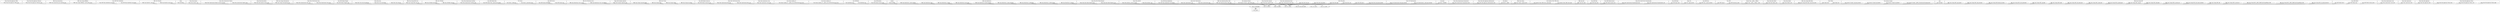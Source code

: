 digraph {
graph [overlap=false]
subgraph cluster_Moose_Meta_Role_Application_ToRole {
	label="Moose::Meta::Role::Application::ToRole";
	"Moose::Meta::Role::Application::ToRole::meta";
}
subgraph cluster_Moose_Meta_Role_Application_ToInstance {
	label="Moose::Meta::Role::Application::ToInstance";
	"Moose::Meta::Role::Application::ToInstance::meta";
}
subgraph cluster_DBIx_Class_AccessorGroup {
	label="DBIx::Class::AccessorGroup";
	"DBIx::Class::AccessorGroup::get_component_class";
}
subgraph cluster_DBIx_Class_Storage_DBIHacks {
	label="DBIx::Class::Storage::DBIHacks";
	"DBIx::Class::Storage::DBIHacks::_resolve_ident_sources";
}
subgraph cluster_Class_MOP_Mixin_HasMethods {
	label="Class::MOP::Mixin::HasMethods";
	"Class::MOP::Mixin::HasMethods::add_method";
	"Class::MOP::Mixin::HasMethods::get_method";
}
subgraph cluster_DBIx_Class_ResultSet {
	label="DBIx::Class::ResultSet";
	"DBIx::Class::ResultSet::result_source";
	"DBIx::Class::ResultSet::_result_class";
}
subgraph cluster_Moose {
	label="Moose";
	"Moose::BEGIN@13";
}
subgraph cluster_Moose_Meta_Instance {
	label="Moose::Meta::Instance";
	"Moose::Meta::Instance::_new";
}
subgraph cluster_Moose_Meta_TypeConstraint_Registry {
	label="Moose::Meta::TypeConstraint::Registry";
	"Moose::Meta::TypeConstraint::Registry::meta";
	"Moose::Meta::TypeConstraint::Registry::add_type_constraint";
}
subgraph cluster_Moose_Meta_Role_Attribute {
	label="Moose::Meta::Role::Attribute";
	"Moose::Meta::Role::Attribute::attach_to_role";
}
subgraph cluster_DBIx_Class_Storage_TxnScopeGuard {
	label="DBIx::Class::Storage::TxnScopeGuard";
	"DBIx::Class::Storage::TxnScopeGuard::new";
}
subgraph cluster_Moose_Meta_TypeConstraint_Class {
	label="Moose::Meta::TypeConstraint::Class";
	"Moose::Meta::TypeConstraint::Class::meta";
	"Moose::Meta::TypeConstraint::Class::_new";
}
subgraph cluster_Class_MOP_Method_Wrapped {
	label="Class::MOP::Method::Wrapped";
	"Class::MOP::Method::Wrapped::wrap";
}
subgraph cluster_Moose_Meta_Class {
	label="Moose::Meta::Class";
	"Moose::Meta::Class::add_role";
	"Moose::Meta::Class::add_attribute";
	"Moose::Meta::Class::add_role_application";
}
subgraph cluster_DBIx_Class_Storage_DBI_Cursor {
	label="DBIx::Class::Storage::DBI::Cursor";
	"DBIx::Class::Storage::DBI::Cursor::sth";
}
subgraph cluster_DBIx_Class_SQLMaker {
	label="DBIx::Class::SQLMaker";
	"DBIx::Class::SQLMaker::name_sep";
	"DBIx::Class::SQLMaker::limit_dialect";
}
subgraph cluster_Moose_Meta_TypeConstraint_DuckType {
	label="Moose::Meta::TypeConstraint::DuckType";
	"Moose::Meta::TypeConstraint::DuckType::meta";
}
subgraph cluster_Class_MOP_Method_Meta {
	label="Class::MOP::Method::Meta";
	"Class::MOP::Method::Meta::_generate_meta_method";
}
subgraph cluster_Eval_Closure {
	label="Eval::Closure";
	"Eval::Closure::_canonicalize_source";
	"Eval::Closure::_validate_env";
}
subgraph cluster_Class_MOP_Instance {
	label="Class::MOP::Instance";
	"Class::MOP::Instance::BUILDARGS";
	"Class::MOP::Instance::new";
}
subgraph cluster_DBIx_Class_ResultSource_View {
	label="DBIx::Class::ResultSource::View";
	"DBIx::Class::ResultSource::View::view_definition";
	"DBIx::Class::ResultSource::View::is_virtual";
}
subgraph cluster_Tapper_MCP_Scheduler_Algorithm {
	label="Tapper::MCP::Scheduler::Algorithm";
	"Tapper::MCP::Scheduler::Algorithm::meta";
}
subgraph cluster_DBIx_Class_Storage {
	label="DBIx::Class::Storage";
	"DBIx::Class::Storage::set_schema";
	"DBIx::Class::Storage::schema";
	"DBIx::Class::Storage::debug";
	"DBIx::Class::Storage::transaction_depth";
}
subgraph cluster_Class_MOP_Method_Constructor {
	label="Class::MOP::Method::Constructor";
	"Class::MOP::Method::Constructor::new";
}
subgraph cluster_Moose_Meta_TypeConstraint_Role {
	label="Moose::Meta::TypeConstraint::Role";
	"Moose::Meta::TypeConstraint::Role::_new";
	"Moose::Meta::TypeConstraint::Role::meta";
}
subgraph cluster_Moose_Meta_TypeCoercion_Union {
	label="Moose::Meta::TypeCoercion::Union";
	"Moose::Meta::TypeCoercion::Union::meta";
}
subgraph cluster_Eval_Closure_Sandbox_157 {
	label="Eval::Closure::Sandbox_157";
	"Eval::Closure::Sandbox_157::__ANON__[(eval 259)[Eval/Closure.pm:125]:3]";
}
subgraph cluster_Eval_Closure_Sandbox_161 {
	label="Eval::Closure::Sandbox_161";
	"Eval::Closure::Sandbox_161::__ANON__[(eval 265)[Eval/Closure.pm:125]:3]";
}
subgraph cluster_Test_MockModule {
	label="Test::MockModule";
	"Test::MockModule::new";
	"Test::MockModule::mock";
}
subgraph cluster_Class_MOP_Attribute {
	label="Class::MOP::Attribute";
	"Class::MOP::Attribute::attach_to_class";
}
subgraph cluster_overload {
	label="overload";
	"overload::AddrRef";
}
subgraph cluster_DBIx_Class_ResultSource {
	label="DBIx::Class::ResultSource";
	"DBIx::Class::ResultSource::_primaries";
	"DBIx::Class::ResultSource::_ordered_columns";
	"DBIx::Class::ResultSource::_relationships";
	"DBIx::Class::ResultSource::_unique_constraints";
	"DBIx::Class::ResultSource::resultset_attributes";
	"DBIx::Class::ResultSource::source_name";
	"DBIx::Class::ResultSource::_columns";
	"DBIx::Class::ResultSource::_resolve_condition";
	"DBIx::Class::ResultSource::name";
}
subgraph cluster_Moose_Meta_Role_Method_Required {
	label="Moose::Meta::Role::Method::Required";
	"Moose::Meta::Role::Method::Required::_new";
	"Moose::Meta::Role::Method::Required::meta";
}
subgraph cluster_Moose_Meta_Attribute {
	label="Moose::Meta::Attribute";
	"Moose::Meta::Attribute::_new";
	"Moose::Meta::Attribute::_process_isa_option";
}
subgraph cluster_Class_MOP_Mixin_HasAttributes {
	label="Class::MOP::Mixin::HasAttributes";
	"Class::MOP::Mixin::HasAttributes::add_attribute";
}
subgraph cluster_Moose_Meta_TypeConstraint {
	label="Moose::Meta::TypeConstraint";
	"Moose::Meta::TypeConstraint::meta";
	"Moose::Meta::TypeConstraint::_new";
}
subgraph cluster_DBIx_Class_ResultSourceProxy_Table {
	label="DBIx::Class::ResultSourceProxy::Table";
	"DBIx::Class::ResultSourceProxy::Table::table";
}
subgraph cluster_SQL_Translator_Producer {
	label="SQL::Translator::Producer";
	"SQL::Translator::Producer::_apply_default_value";
}
subgraph cluster_Moose_Meta_Role_Composite {
	label="Moose::Meta::Role::Composite";
	"Moose::Meta::Role::Composite::meta";
}
subgraph cluster_Moose_Meta_TypeConstraint_Enum {
	label="Moose::Meta::TypeConstraint::Enum";
	"Moose::Meta::TypeConstraint::Enum::meta";
}
subgraph cluster_Moose_Meta_Role {
	label="Moose::Meta::Role";
	"Moose::Meta::Role::add_required_methods";
	"Moose::Meta::Role::meta";
	"Moose::Meta::Role::_new";
	"Moose::Meta::Role::apply";
	"Moose::Meta::Role::add_attribute";
	"Moose::Meta::Role::does_role";
}
subgraph cluster_Moose_Util_TypeConstraints {
	label="Moose::Util::TypeConstraints";
	"Moose::Util::TypeConstraints::_create_type_constraint";
	"Moose::Util::TypeConstraints::find_type_constraint";
}
subgraph cluster_Sub_Install {
	label="Sub::Install";
	"Sub::Install::_CODELIKE";
}
subgraph cluster_Moose_Meta_TypeConstraint_Parameterized {
	label="Moose::Meta::TypeConstraint::Parameterized";
	"Moose::Meta::TypeConstraint::Parameterized::meta";
}
subgraph cluster_Moose_Meta_Role_Application_RoleSummation {
	label="Moose::Meta::Role::Application::RoleSummation";
	"Moose::Meta::Role::Application::RoleSummation::meta";
}
subgraph cluster_SQL_Abstract {
	label="SQL::Abstract";
	"SQL::Abstract::_refkind";
}
subgraph cluster_DBIx_Class_Schema {
	label="DBIx::Class::Schema";
	"DBIx::Class::Schema::_register_source";
}
subgraph cluster_SQL_Translator_Parser_DBIx_Class {
	label="SQL::Translator::Parser::DBIx::Class";
	"SQL::Translator::Parser::DBIx::Class::_resolve_deps";
	"SQL::Translator::Parser::DBIx::Class::parse";
}
subgraph cluster_Scalar_Util {
	label="Scalar::Util";
	"Scalar::Util::BEGIN@9";
	"Scalar::Util::refaddr";
	"Scalar::Util::looks_like_number";
	"Scalar::Util::reftype";
	"Scalar::Util::isweak";
	"Scalar::Util::blessed";
	"Scalar::Util::weaken";
}
subgraph cluster_DBIx_Class_Row {
	label="DBIx::Class::Row";
	"DBIx::Class::Row::insert";
}
subgraph cluster_Class_MOP_Mixin {
	label="Class::MOP::Mixin";
	"Class::MOP::Mixin::meta";
}
subgraph cluster_Class_MOP_Method_Accessor {
	label="Class::MOP::Method::Accessor";
	"Class::MOP::Method::Accessor::new";
}
subgraph cluster_Moose_Meta_TypeConstraint_Parameterizable {
	label="Moose::Meta::TypeConstraint::Parameterizable";
	"Moose::Meta::TypeConstraint::Parameterizable::_new";
	"Moose::Meta::TypeConstraint::Parameterizable::meta";
}
subgraph cluster_Class_MOP_Object {
	label="Class::MOP::Object";
	"Class::MOP::Object::meta";
}
subgraph cluster_Moose_Util {
	label="Moose::Util";
	"Moose::Util::_apply_all_roles";
}
subgraph cluster_strict {
	label="strict";
	"strict::import";
}
subgraph cluster_Class_MOP_Class {
	label="Class::MOP::Class";
	"Class::MOP::Class::_construct_instance";
}
subgraph cluster_Class_MOP {
	label="Class::MOP";
	"Class::MOP::class_of";
	"Class::MOP::metaclass_is_weak";
}
subgraph cluster_MooseX_Traits___ANON___SERIAL_1 {
	label="MooseX::Traits::__ANON__::SERIAL::1";
	"MooseX::Traits::__ANON__::SERIAL::1::meta";
}
subgraph cluster_Moose_Meta_Role_Method {
	label="Moose::Meta::Role::Method";
	"Moose::Meta::Role::Method::_new";
}
subgraph cluster_Moose_Meta_Method {
	label="Moose::Meta::Method";
	"Moose::Meta::Method::_new";
}
subgraph cluster_DBIx_Class_Storage_DBI_SQLite {
	label="DBIx::Class::Storage::DBI::SQLite";
	"DBIx::Class::Storage::DBI::SQLite::_dbi_attrs_for_bind";
}
subgraph cluster_Moose_Object {
	label="Moose::Object";
	"Moose::Object::new";
	"Moose::Object::does";
}
subgraph cluster_Class_Accessor_Grouped {
	label="Class::Accessor::Grouped";
	"Class::Accessor::Grouped::__ANON__[Class/Accessor/Grouped.pm:810]";
	"Class::Accessor::Grouped::set_inherited";
	"Class::Accessor::Grouped::_mk_group_accessors";
	"Class::Accessor::Grouped::get_inherited";
}
subgraph cluster_main {
	label="main";
	"main::BEGIN@22";
}
subgraph cluster_DBIx_Class_Storage_DBI {
	label="DBIx::Class::Storage::DBI";
	"DBIx::Class::Storage::DBI::_driver_determined";
	"DBIx::Class::Storage::DBI::__ANON__[DBIx/Class/Storage/DBI.pm:1298]";
	"DBIx::Class::Storage::DBI::_dbh_autocommit";
	"DBIx::Class::Storage::DBI::on_connect_do";
	"DBIx::Class::Storage::DBI::_dbh";
	"DBIx::Class::Storage::DBI::_dbic_connect_attributes";
	"DBIx::Class::Storage::DBI::on_connect_call";
	"DBIx::Class::Storage::DBI::_dbh_details";
	"DBIx::Class::Storage::DBI::_arm_global_destructor";
	"DBIx::Class::Storage::DBI::__ANON__[DBIx/Class/Storage/DBI.pm:1300]";
	"DBIx::Class::Storage::DBI::_connect_info";
	"DBIx::Class::Storage::DBI::_dbi_connect_info";
	"DBIx::Class::Storage::DBI::unsafe";
	"DBIx::Class::Storage::DBI::_sql_maker";
	"DBIx::Class::Storage::DBI::_gen_sql_bind";
	"DBIx::Class::Storage::DBI::disable_sth_caching";
	"DBIx::Class::Storage::DBI::_conn_pid";
	"DBIx::Class::Storage::DBI::_sql_maker_opts";
}
subgraph cluster_Class_MOP_Method {
	label="Class::MOP::Method";
	"Class::MOP::Method::clone";
	"Class::MOP::Method::attach_to_class";
	"Class::MOP::Method::wrap";
}
subgraph cluster_Moose_Meta_TypeConstraint_Union {
	label="Moose::Meta::TypeConstraint::Union";
	"Moose::Meta::TypeConstraint::Union::meta";
}
subgraph cluster_Moose_Meta_TypeCoercion {
	label="Moose::Meta::TypeCoercion";
	"Moose::Meta::TypeCoercion::meta";
}
subgraph cluster_Moose_Meta_Role_Application {
	label="Moose::Meta::Role::Application";
	"Moose::Meta::Role::Application::meta";
}
subgraph cluster_Moose_Meta_Role_Application_ToClass {
	label="Moose::Meta::Role::Application::ToClass";
	"Moose::Meta::Role::Application::ToClass::meta";
	"Moose::Meta::Role::Application::ToClass::_new";
	"Moose::Meta::Role::Application::ToClass::apply";
}
"Class::Accessor::Grouped::__ANON__[Class/Accessor/Grouped.pm:810]" -> "Scalar::Util::blessed";
"Moose::Object::does" -> "Scalar::Util::blessed";
"DBIx::Class::Storage::debug" -> "Scalar::Util::blessed";
"Class::Accessor::Grouped::_mk_group_accessors" -> "Scalar::Util::blessed";
"Tapper::MCP::Scheduler::Algorithm::meta" -> "Scalar::Util::blessed";
"DBIx::Class::ResultSource::_relationships" -> "Scalar::Util::blessed";
"Class::MOP::class_of" -> "Scalar::Util::blessed";
"DBIx::Class::Storage::DBI::on_connect_do" -> "Scalar::Util::blessed";
"overload::AddrRef" -> "Scalar::Util::blessed";
"DBIx::Class::Storage::DBI::_dbic_connect_attributes" -> "Scalar::Util::blessed";
"Moose::Meta::Role::add_required_methods" -> "Scalar::Util::blessed";
"Class::MOP::Class::_construct_instance" -> "Scalar::Util::blessed";
"DBIx::Class::Storage::DBI::Cursor::sth" -> "Scalar::Util::blessed";
"DBIx::Class::SQLMaker::limit_dialect" -> "Scalar::Util::blessed";
"Moose::Meta::TypeCoercion::Union::meta" -> "Scalar::Util::blessed";
"DBIx::Class::ResultSource::_ordered_columns" -> "Scalar::Util::blessed";
"Class::MOP::Method::wrap" -> "Scalar::Util::blessed";
"Moose::Meta::TypeConstraint::_new" -> "Scalar::Util::blessed";
"Moose::Meta::TypeConstraint::Registry::add_type_constraint" -> "Scalar::Util::blessed";
"Moose::Meta::Role::Application::ToClass::meta" -> "Scalar::Util::blessed";
"DBIx::Class::ResultSource::source_name" -> "Scalar::Util::blessed";
"DBIx::Class::Storage::DBI::unsafe" -> "Scalar::Util::blessed";
"DBIx::Class::Storage::DBI::_gen_sql_bind" -> "Scalar::Util::blessed";
"Moose::Meta::TypeConstraint::Parameterizable::_new" -> "Scalar::Util::blessed";
"Moose::Util::TypeConstraints::find_type_constraint" -> "Scalar::Util::blessed";
"Moose::Meta::TypeCoercion::meta" -> "Scalar::Util::blessed";
"DBIx::Class::Storage::DBI::_sql_maker_opts" -> "Scalar::Util::blessed";
"Class::MOP::Method::clone" -> "Scalar::Util::blessed";
"DBIx::Class::Storage::DBI::_driver_determined" -> "Scalar::Util::blessed";
"Moose::Object::new" -> "Scalar::Util::blessed";
"Class::MOP::Method::Wrapped::wrap" -> "Scalar::Util::blessed";
"Class::MOP::Mixin::meta" -> "Scalar::Util::blessed";
"DBIx::Class::ResultSourceProxy::Table::table" -> "Scalar::Util::blessed";
"Moose::Util::_apply_all_roles" -> "Scalar::Util::blessed";
"DBIx::Class::Storage::DBI::_dbh" -> "Scalar::Util::blessed";
"Sub::Install::_CODELIKE" -> "Scalar::Util::blessed";
"DBIx::Class::ResultSource::View::is_virtual" -> "Scalar::Util::blessed";
"Moose::Util::TypeConstraints::_create_type_constraint" -> "Scalar::Util::blessed";
"DBIx::Class::Storage::DBI::_dbh_details" -> "Scalar::Util::blessed";
"Moose::Meta::Role::meta" -> "Scalar::Util::blessed";
"Moose::Meta::Class::add_role_application" -> "Scalar::Util::blessed";
"Moose::Meta::Attribute::_process_isa_option" -> "Scalar::Util::blessed";
"Moose::Meta::TypeConstraint::Parameterizable::meta" -> "Scalar::Util::blessed";
"Class::MOP::Mixin::HasMethods::get_method" -> "Scalar::Util::blessed";
"Class::MOP::Mixin::HasMethods::add_method" -> "Scalar::Util::blessed";
"Moose::Meta::Role::Method::Required::meta" -> "Scalar::Util::blessed";
"Moose::Meta::Role::Attribute::attach_to_role" -> "Scalar::Util::blessed";
"DBIx::Class::ResultSource::_resolve_condition" -> "Scalar::Util::blessed";
"DBIx::Class::Storage::DBIHacks::_resolve_ident_sources" -> "Scalar::Util::blessed";
"DBIx::Class::ResultSource::name" -> "Scalar::Util::blessed";
"Moose::Meta::TypeConstraint::Enum::meta" -> "Scalar::Util::blessed";
"Class::MOP::Attribute::attach_to_class" -> "Scalar::Util::blessed";
"Moose::Meta::Method::_new" -> "Scalar::Util::blessed";
"Eval::Closure::Sandbox_157::__ANON__[(eval 259)[Eval/Closure.pm:125]:3]" -> "Scalar::Util::blessed";
"Moose::Meta::TypeConstraint::Union::meta" -> "Scalar::Util::blessed";
"Moose::Meta::Role::_new" -> "Scalar::Util::blessed";
"Moose::Meta::TypeConstraint::Role::_new" -> "Scalar::Util::blessed";
"Moose::Meta::Instance::_new" -> "Scalar::Util::blessed";
"Moose::Meta::Role::Application::RoleSummation::meta" -> "Scalar::Util::blessed";
"Moose::Meta::Role::Composite::meta" -> "Scalar::Util::blessed";
"Class::MOP::Instance::BUILDARGS" -> "Scalar::Util::blessed";
"DBIx::Class::Storage::DBI::_dbh_autocommit" -> "Scalar::Util::blessed";
"Moose::Meta::Class::add_attribute" -> "Scalar::Util::blessed";
"SQL::Abstract::_refkind" -> "Scalar::Util::blessed";
"Moose::Meta::Role::add_attribute" -> "Scalar::Util::blessed";
"Moose::Meta::TypeConstraint::Role::meta" -> "Scalar::Util::blessed";
"Moose::Meta::TypeConstraint::Parameterized::meta" -> "Scalar::Util::blessed";
"DBIx::Class::ResultSource::_primaries" -> "Scalar::Util::blessed";
"Moose::Meta::Role::Method::Required::_new" -> "Scalar::Util::blessed";
"DBIx::Class::Storage::DBI::_connect_info" -> "Scalar::Util::blessed";
"Class::Accessor::Grouped::get_inherited" -> "Scalar::Util::blessed";
"DBIx::Class::ResultSet::_result_class" -> "Scalar::Util::blessed";
"Moose::Meta::TypeConstraint::Class::_new" -> "Scalar::Util::blessed";
"Moose::Meta::TypeConstraint::Class::meta" -> "Scalar::Util::blessed";
"DBIx::Class::ResultSource::resultset_attributes" -> "Scalar::Util::blessed";
"MooseX::Traits::__ANON__::SERIAL::1::meta" -> "Scalar::Util::blessed";
"DBIx::Class::ResultSource::_columns" -> "Scalar::Util::blessed";
"DBIx::Class::Storage::schema" -> "Scalar::Util::blessed";
"DBIx::Class::Storage::DBI::disable_sth_caching" -> "Scalar::Util::blessed";
"Moose::Meta::Role::does_role" -> "Scalar::Util::blessed";
"Moose::Meta::Class::add_role" -> "Scalar::Util::blessed";
"Moose::Meta::TypeConstraint::meta" -> "Scalar::Util::blessed";
"Moose::Meta::TypeConstraint::Registry::meta" -> "Scalar::Util::blessed";
"DBIx::Class::ResultSource::View::view_definition" -> "Scalar::Util::blessed";
"Class::Accessor::Grouped::set_inherited" -> "Scalar::Util::blessed";
"SQL::Translator::Parser::DBIx::Class::_resolve_deps" -> "Scalar::Util::blessed";
"DBIx::Class::Storage::transaction_depth" -> "Scalar::Util::blessed";
"Class::MOP::Object::meta" -> "Scalar::Util::blessed";
"Moose::Meta::Role::Application::ToRole::meta" -> "Scalar::Util::blessed";
"DBIx::Class::SQLMaker::name_sep" -> "Scalar::Util::blessed";
"DBIx::Class::ResultSet::result_source" -> "Scalar::Util::blessed";
"Eval::Closure::Sandbox_161::__ANON__[(eval 265)[Eval/Closure.pm:125]:3]" -> "Scalar::Util::blessed";
"Moose::Meta::Role::Application::meta" -> "Scalar::Util::blessed";
"DBIx::Class::Storage::DBI::on_connect_call" -> "Scalar::Util::blessed";
"Moose::Meta::Role::Application::ToClass::_new" -> "Scalar::Util::blessed";
"DBIx::Class::Row::insert" -> "Scalar::Util::blessed";
"Moose::Meta::Attribute::_new" -> "Scalar::Util::blessed";
"Moose::Meta::Role::apply" -> "Scalar::Util::blessed";
"Moose::Meta::TypeConstraint::DuckType::meta" -> "Scalar::Util::blessed";
"Moose::Meta::Role::Application::ToInstance::meta" -> "Scalar::Util::blessed";
"DBIx::Class::ResultSource::_unique_constraints" -> "Scalar::Util::blessed";
"Moose::Meta::Role::Method::_new" -> "Scalar::Util::blessed";
"DBIx::Class::Storage::DBI::_dbi_connect_info" -> "Scalar::Util::blessed";
"DBIx::Class::Storage::DBI::_sql_maker" -> "Scalar::Util::blessed";
"Class::MOP::Mixin::HasAttributes::add_attribute" -> "Scalar::Util::blessed";
"Class::MOP::Method::Constructor::new" -> "Scalar::Util::blessed";
"Class::MOP::Method::Accessor::new" -> "Scalar::Util::blessed";
"DBIx::Class::Storage::DBI::_conn_pid" -> "Scalar::Util::blessed";
"Moose::BEGIN@13" -> "Scalar::Util::BEGIN@9";
"Class::MOP::metaclass_is_weak" -> "Scalar::Util::isweak";
"Scalar::Util::BEGIN@9" -> "strict::import";
"overload::AddrRef" -> "Scalar::Util::refaddr";
"main::BEGIN@22" -> "Scalar::Util::refaddr";
"DBIx::Class::Storage::DBI::_arm_global_destructor" -> "Scalar::Util::refaddr";
"Test::MockModule::new" -> "Scalar::Util::weaken";
"Class::Accessor::Grouped::__ANON__[Class/Accessor/Grouped.pm:810]" -> "Scalar::Util::weaken";
"Class::MOP::Attribute::attach_to_class" -> "Scalar::Util::weaken";
"DBIx::Class::Storage::debug" -> "Scalar::Util::weaken";
"DBIx::Class::Storage::DBI::__ANON__[DBIx/Class/Storage/DBI.pm:1298]" -> "Scalar::Util::weaken";
"DBIx::Class::ResultSource::_relationships" -> "Scalar::Util::weaken";
"Class::MOP::Instance::new" -> "Scalar::Util::weaken";
"DBIx::Class::Storage::DBI::on_connect_do" -> "Scalar::Util::weaken";
"DBIx::Class::Storage::DBI::_dbh_autocommit" -> "Scalar::Util::weaken";
"DBIx::Class::Storage::DBI::_dbic_connect_attributes" -> "Scalar::Util::weaken";
"DBIx::Class::Storage::DBI::Cursor::sth" -> "Scalar::Util::weaken";
"DBIx::Class::SQLMaker::limit_dialect" -> "Scalar::Util::weaken";
"DBIx::Class::ResultSource::_primaries" -> "Scalar::Util::weaken";
"DBIx::Class::ResultSource::_ordered_columns" -> "Scalar::Util::weaken";
"Class::MOP::Method::wrap" -> "Scalar::Util::weaken";
"DBIx::Class::Storage::DBI::_connect_info" -> "Scalar::Util::weaken";
"DBIx::Class::ResultSet::_result_class" -> "Scalar::Util::weaken";
"DBIx::Class::ResultSource::resultset_attributes" -> "Scalar::Util::weaken";
"DBIx::Class::Storage::schema" -> "Scalar::Util::weaken";
"DBIx::Class::Storage::DBI::unsafe" -> "Scalar::Util::weaken";
"DBIx::Class::ResultSource::_columns" -> "Scalar::Util::weaken";
"DBIx::Class::ResultSource::source_name" -> "Scalar::Util::weaken";
"DBIx::Class::Storage::TxnScopeGuard::new" -> "Scalar::Util::weaken";
"DBIx::Class::Storage::DBI::disable_sth_caching" -> "Scalar::Util::weaken";
"SQL::Translator::Parser::DBIx::Class::parse" -> "Scalar::Util::weaken";
"DBIx::Class::Storage::DBI::_sql_maker_opts" -> "Scalar::Util::weaken";
"Class::MOP::Method::clone" -> "Scalar::Util::weaken";
"DBIx::Class::Storage::DBI::_driver_determined" -> "Scalar::Util::weaken";
"DBIx::Class::ResultSource::View::view_definition" -> "Scalar::Util::weaken";
"DBIx::Class::Storage::transaction_depth" -> "Scalar::Util::weaken";
"DBIx::Class::SQLMaker::name_sep" -> "Scalar::Util::weaken";
"DBIx::Class::Storage::DBI::_dbh" -> "Scalar::Util::weaken";
"DBIx::Class::Storage::set_schema" -> "Scalar::Util::weaken";
"DBIx::Class::ResultSet::result_source" -> "Scalar::Util::weaken";
"DBIx::Class::ResultSource::View::is_virtual" -> "Scalar::Util::weaken";
"Class::MOP::Method::Meta::_generate_meta_method" -> "Scalar::Util::weaken";
"DBIx::Class::Storage::DBI::on_connect_call" -> "Scalar::Util::weaken";
"DBIx::Class::Storage::DBI::_arm_global_destructor" -> "Scalar::Util::weaken";
"DBIx::Class::Storage::DBI::_dbh_details" -> "Scalar::Util::weaken";
"Moose::Meta::Role::Application::ToClass::apply" -> "Scalar::Util::weaken";
"Class::MOP::Method::attach_to_class" -> "Scalar::Util::weaken";
"DBIx::Class::Storage::DBI::__ANON__[DBIx/Class/Storage/DBI.pm:1300]" -> "Scalar::Util::weaken";
"DBIx::Class::Schema::_register_source" -> "Scalar::Util::weaken";
"DBIx::Class::ResultSource::_unique_constraints" -> "Scalar::Util::weaken";
"DBIx::Class::Storage::DBI::_dbi_connect_info" -> "Scalar::Util::weaken";
"DBIx::Class::Storage::DBI::_sql_maker" -> "Scalar::Util::weaken";
"Class::MOP::Method::Constructor::new" -> "Scalar::Util::weaken";
"Moose::Meta::Role::Attribute::attach_to_role" -> "Scalar::Util::weaken";
"DBIx::Class::Storage::DBI::_conn_pid" -> "Scalar::Util::weaken";
"DBIx::Class::ResultSource::name" -> "Scalar::Util::weaken";
"DBIx::Class::AccessorGroup::get_component_class" -> "Scalar::Util::weaken";
"Class::MOP::Method::Accessor::new" -> "Scalar::Util::weaken";
"DBIx::Class::Storage::DBI::SQLite::_dbi_attrs_for_bind" -> "Scalar::Util::looks_like_number";
"SQL::Translator::Producer::_apply_default_value" -> "Scalar::Util::looks_like_number";
"overload::AddrRef" -> "Scalar::Util::reftype";
"Test::MockModule::mock" -> "Scalar::Util::reftype";
"Eval::Closure::_canonicalize_source" -> "Scalar::Util::reftype";
"Class::MOP::Method::wrap" -> "Scalar::Util::reftype";
"Sub::Install::_CODELIKE" -> "Scalar::Util::reftype";
"Class::Accessor::Grouped::set_inherited" -> "Scalar::Util::reftype";
"Eval::Closure::_validate_env" -> "Scalar::Util::reftype";
"Class::Accessor::Grouped::get_inherited" -> "Scalar::Util::reftype";
}
